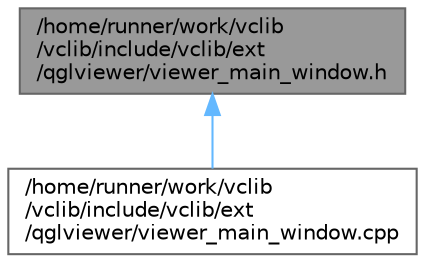 digraph "/home/runner/work/vclib/vclib/include/vclib/ext/qglviewer/viewer_main_window.h"
{
 // LATEX_PDF_SIZE
  bgcolor="transparent";
  edge [fontname=Helvetica,fontsize=10,labelfontname=Helvetica,labelfontsize=10];
  node [fontname=Helvetica,fontsize=10,shape=box,height=0.2,width=0.4];
  Node1 [label="/home/runner/work/vclib\l/vclib/include/vclib/ext\l/qglviewer/viewer_main_window.h",height=0.2,width=0.4,color="gray40", fillcolor="grey60", style="filled", fontcolor="black",tooltip=" "];
  Node1 -> Node2 [dir="back",color="steelblue1",style="solid"];
  Node2 [label="/home/runner/work/vclib\l/vclib/include/vclib/ext\l/qglviewer/viewer_main_window.cpp",height=0.2,width=0.4,color="grey40", fillcolor="white", style="filled",URL="$viewer__main__window_8cpp.html",tooltip=" "];
}
